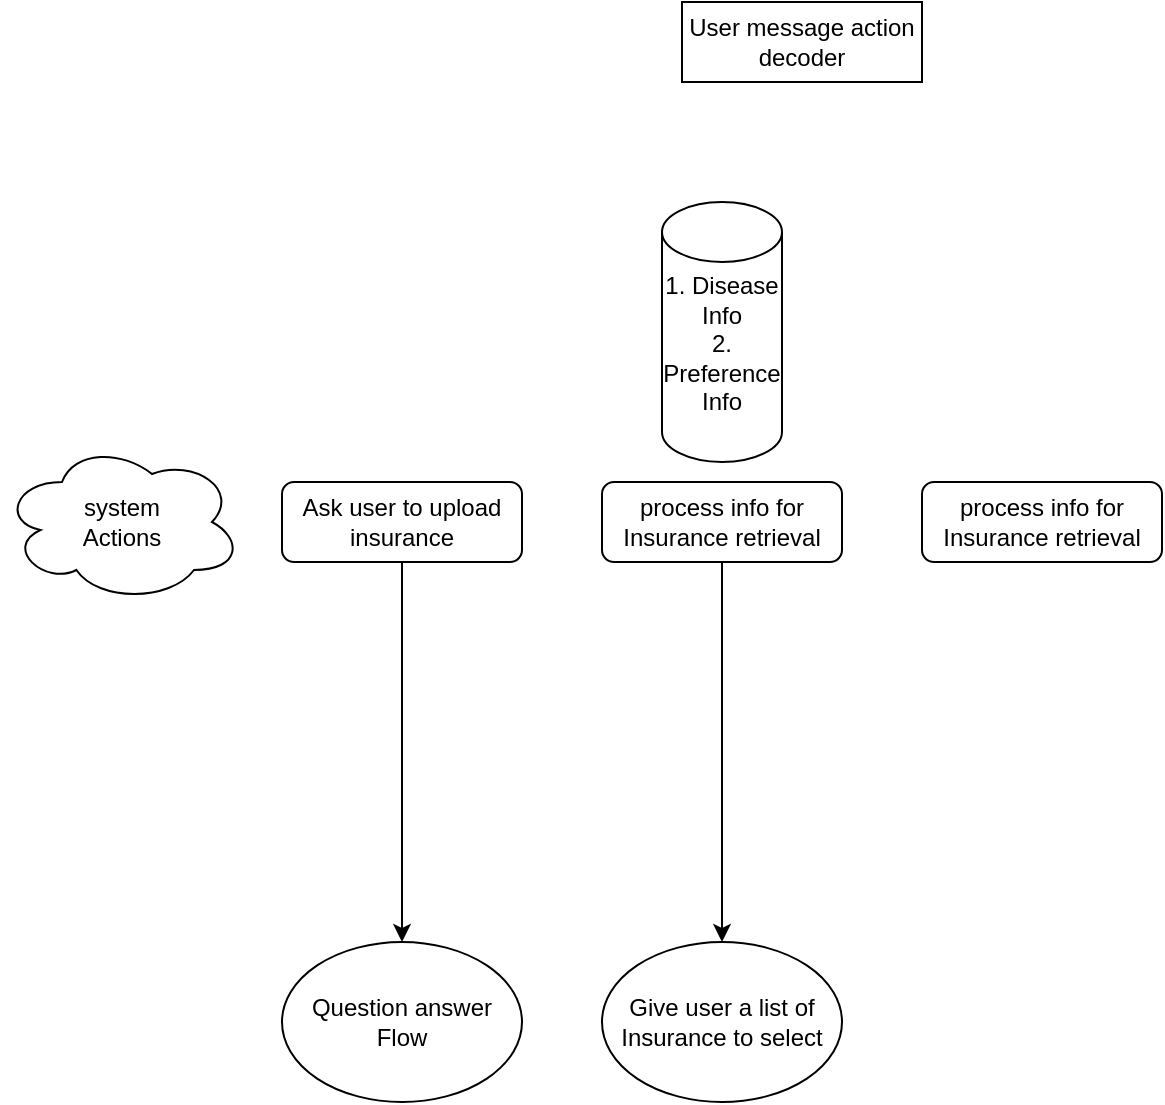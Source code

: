 <mxfile version="24.7.7">
  <diagram name="Page-1" id="gENwpSkCicR_bc_o7XbW">
    <mxGraphModel dx="954" dy="1609" grid="1" gridSize="10" guides="1" tooltips="1" connect="1" arrows="1" fold="1" page="1" pageScale="1" pageWidth="850" pageHeight="1100" math="0" shadow="0">
      <root>
        <mxCell id="0" />
        <mxCell id="1" parent="0" />
        <mxCell id="zlhUAVA8kaPQ_Od_jGPm-1" value="User message action decoder" style="rounded=0;whiteSpace=wrap;html=1;" vertex="1" parent="1">
          <mxGeometry x="360" y="-80" width="120" height="40" as="geometry" />
        </mxCell>
        <mxCell id="zlhUAVA8kaPQ_Od_jGPm-11" style="edgeStyle=orthogonalEdgeStyle;rounded=0;orthogonalLoop=1;jettySize=auto;html=1;exitX=0.5;exitY=1;exitDx=0;exitDy=0;" edge="1" parent="1" source="zlhUAVA8kaPQ_Od_jGPm-3" target="zlhUAVA8kaPQ_Od_jGPm-12">
          <mxGeometry relative="1" as="geometry">
            <mxPoint x="220" y="390" as="targetPoint" />
          </mxGeometry>
        </mxCell>
        <mxCell id="zlhUAVA8kaPQ_Od_jGPm-3" value="Ask user to upload insurance" style="rounded=1;whiteSpace=wrap;html=1;" vertex="1" parent="1">
          <mxGeometry x="160" y="160" width="120" height="40" as="geometry" />
        </mxCell>
        <mxCell id="zlhUAVA8kaPQ_Od_jGPm-6" value="system&lt;div&gt;Actions&lt;/div&gt;" style="ellipse;shape=cloud;whiteSpace=wrap;html=1;" vertex="1" parent="1">
          <mxGeometry x="20" y="140" width="120" height="80" as="geometry" />
        </mxCell>
        <mxCell id="zlhUAVA8kaPQ_Od_jGPm-13" style="edgeStyle=orthogonalEdgeStyle;rounded=0;orthogonalLoop=1;jettySize=auto;html=1;exitX=0.5;exitY=1;exitDx=0;exitDy=0;" edge="1" parent="1" source="zlhUAVA8kaPQ_Od_jGPm-7" target="zlhUAVA8kaPQ_Od_jGPm-14">
          <mxGeometry relative="1" as="geometry">
            <mxPoint x="380" y="400" as="targetPoint" />
          </mxGeometry>
        </mxCell>
        <mxCell id="zlhUAVA8kaPQ_Od_jGPm-7" value="process info for Insurance retrieval" style="rounded=1;whiteSpace=wrap;html=1;" vertex="1" parent="1">
          <mxGeometry x="320" y="160" width="120" height="40" as="geometry" />
        </mxCell>
        <mxCell id="zlhUAVA8kaPQ_Od_jGPm-8" value="process info for Insurance retrieval" style="rounded=1;whiteSpace=wrap;html=1;" vertex="1" parent="1">
          <mxGeometry x="480" y="160" width="120" height="40" as="geometry" />
        </mxCell>
        <mxCell id="zlhUAVA8kaPQ_Od_jGPm-9" value="&lt;div style=&quot;&quot;&gt;1. Disease Info&lt;/div&gt;&lt;div style=&quot;&quot;&gt;2. Preference Info&lt;/div&gt;&lt;div style=&quot;&quot;&gt;&lt;br&gt;&lt;/div&gt;" style="shape=cylinder3;whiteSpace=wrap;html=1;boundedLbl=1;backgroundOutline=1;size=15;" vertex="1" parent="1">
          <mxGeometry x="350" y="20" width="60" height="130" as="geometry" />
        </mxCell>
        <mxCell id="zlhUAVA8kaPQ_Od_jGPm-12" value="Question answer Flow" style="ellipse;whiteSpace=wrap;html=1;" vertex="1" parent="1">
          <mxGeometry x="160" y="390" width="120" height="80" as="geometry" />
        </mxCell>
        <mxCell id="zlhUAVA8kaPQ_Od_jGPm-14" value="Give user a list of Insurance to select" style="ellipse;whiteSpace=wrap;html=1;" vertex="1" parent="1">
          <mxGeometry x="320" y="390" width="120" height="80" as="geometry" />
        </mxCell>
      </root>
    </mxGraphModel>
  </diagram>
</mxfile>

